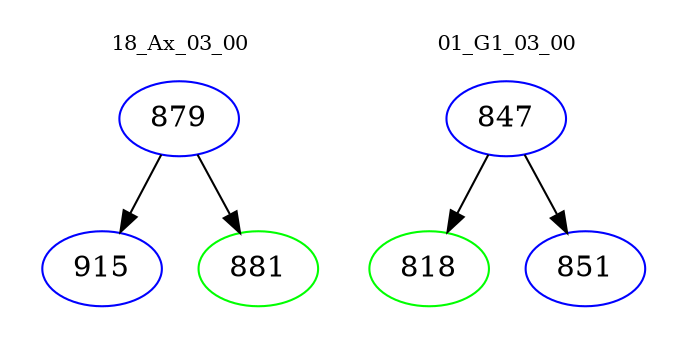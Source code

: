 digraph{
subgraph cluster_0 {
color = white
label = "18_Ax_03_00";
fontsize=10;
T0_879 [label="879", color="blue"]
T0_879 -> T0_915 [color="black"]
T0_915 [label="915", color="blue"]
T0_879 -> T0_881 [color="black"]
T0_881 [label="881", color="green"]
}
subgraph cluster_1 {
color = white
label = "01_G1_03_00";
fontsize=10;
T1_847 [label="847", color="blue"]
T1_847 -> T1_818 [color="black"]
T1_818 [label="818", color="green"]
T1_847 -> T1_851 [color="black"]
T1_851 [label="851", color="blue"]
}
}
